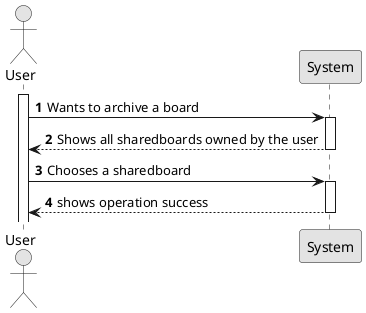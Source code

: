 @startuml
'https://plantuml.com/sequence-diagram
skinparam monochrome true
skinparam packageStyle rect
skinparam defaultFontName FG Virgil
skinparam shadowing false
autonumber

actor User as User
activate User
User -> System: Wants to archive a board
activate System
System --> User : Shows all sharedboards owned by the user
deactivate System
User -> System: Chooses a sharedboard
activate System
System --> User: shows operation success
deactivate System


@enduml